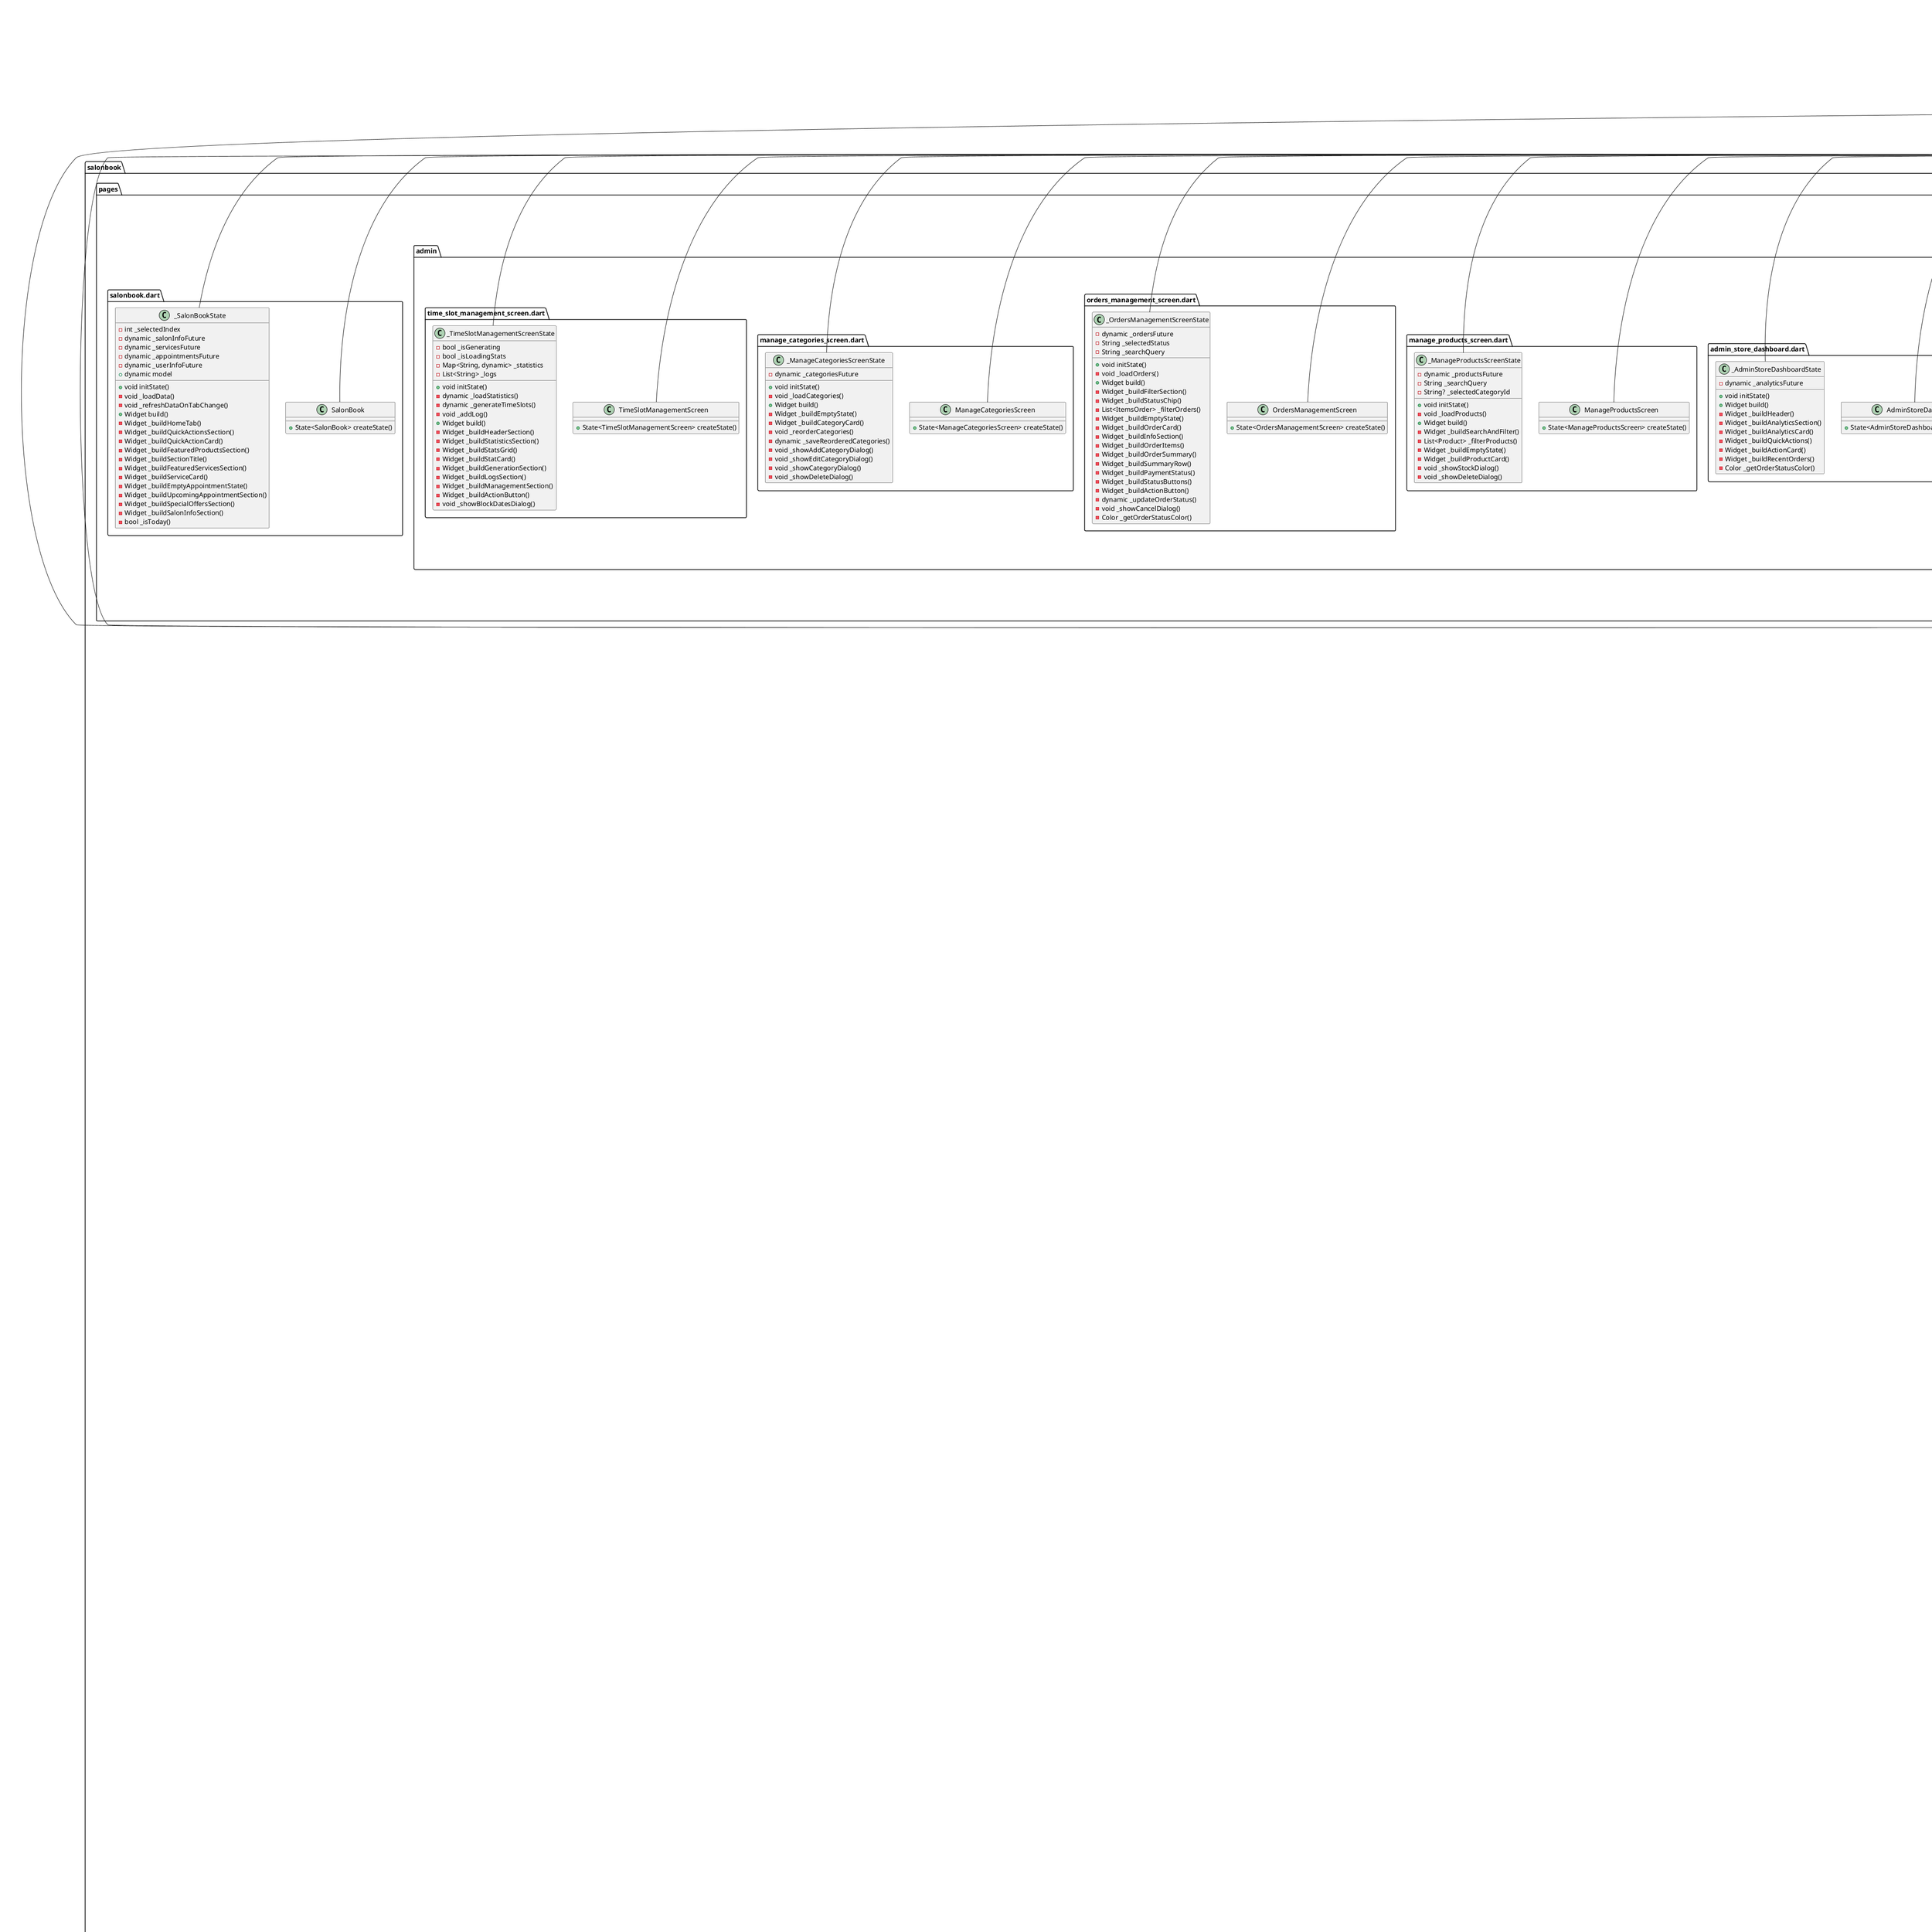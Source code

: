 @startuml
set namespaceSeparator ::

class "salonbook::models::appointment.dart::Appointment" {
  +String id
  +String userId
  +String serviceId
  +DateTime date
  +String timeSlot
  +String status
  +String? notes
  +DateTime createdAt
  +String? userName
  +String? serviceName
  +double? servicePrice
  +int? serviceDuration
  +Map<String, dynamic> toMap()
}

class "salonbook::models::model.dart::Model" {
  +FirebaseFirestore fbStore
  +FirebaseAuth auth
  +PageController pageController
  -bool _isProcessing
  -User? _user
  -String _name
  -String _str
  -List<String> _userInfo
  -List<Service> _services
  -List<Appointment> _userAppointments
  -List<Appointment> _todayAppointments
  -SalonInfo? _salonInfo
  -List<Product> _products
  -List<Category> _categories
  -List<CartItem> _cartItems
  -List<ItemsOrder> _userOrders
  -List<ItemsOrder> _allOrders
  {static} -String _salonOpenTime
  {static} -String _salonCloseTime
  {static} -int _slotDurationMinutes
  {static} -List<int> _operatingDays
  +bool isProcessing
  +String name
  +String str
  +User? user
  +List<String> userInfo
  +List<Service> services
  +List<Appointment> userAppointments
  +List<Appointment> todayAppointments
  +SalonInfo? salonInfo
  +List<Product> products
  +List<Category> categories
  +List<CartItem> cartItems
  +List<ItemsOrder> userOrders
  +List<ItemsOrder> allOrders
  +double cartTotal
  +int cartItemCount
  +void navigateToTab()
  +void dispose()
  +dynamic processingData()
  +dynamic signIn()
  +dynamic register()
  +dynamic cleanVar()
  +dynamic signOut()
  +dynamic resetPassword()
  +void showSnackbar()
  +void hideSnackbar()
  +dynamic addUserInfo()
  +dynamic getUserInfo()
  +dynamic isUserAdmin()
  +dynamic updateUserProfile()
  +dynamic getServices()
  +dynamic getServicesForGender()
  +dynamic getServiceById()
  +dynamic createAppointment()
  -dynamic _updateTimeSlotsAfterBooking()
  +dynamic getUserAppointments()
  +dynamic cancelAppointment()
  -dynamic _updateTimeSlotsAfterCancellation()
  -bool _isToday()
  -bool _isTimeSlotInPast()
  +dynamic getAvailableTimeSlots()
  -dynamic _generateSlotsOnDemand()
  -List<String> _getEmergencyTimeSlots()
  -dynamic _getBookedTimeSlots()
  -List<String> _generateAvailableTimeSlots()
  -DateTime _parseTimeString()
  -String _formatTimeOfDay()
  +dynamic getSalonInfo()
  +dynamic getTodayAppointments()
  +dynamic getAppointmentsByDate()
  +dynamic updateAppointmentStatus()
  +dynamic createAppointmentByAdmin()
  +dynamic addService()
  +dynamic updateService()
  +dynamic toggleServiceStatus()
  -dynamic _processAppointments()
  +dynamic getCategories()
  +dynamic addCategory()
  +dynamic updateCategory()
  +dynamic deleteCategory()
  +dynamic getProducts()
  +dynamic getFeaturedProducts()
  +dynamic getProductById()
  +dynamic addProduct()
  +dynamic updateProduct()
  +dynamic updateProductStock()
  +dynamic toggleProductStatus()
  +void addToCart()
  +void updateCartItemQuantity()
  +void removeFromCart()
  +void clearCart()
  -void _saveCartToLocal()
  +dynamic loadCartFromLocal()
  +dynamic createOrder()
  +dynamic getUserOrders()
  +dynamic getAllOrders()
  +dynamic updateOrderStatus()
  +dynamic updatePaymentStatus()
  +dynamic searchProducts()
  +List<Product> filterProducts()
  +dynamic getStoreAnalytics()
  +dynamic generate3MonthsTimeSlots()
  -dynamic _generateDaySlotsAndStore()
  -List<String> _generateTimeSlotsForDay()
  -bool _canServiceFitInSlot()
  -dynamic _updateTimeSlotsForBooking()
  -List<String> _calculateOccupiedSlots()
  +dynamic blockTimeSlots()
  +dynamic getTimeSlotStatistics()
  +bool canCompleteAppointment()
  +bool canConfirmAppointment()
  +bool canCancelAppointment()
  +bool canMarkAsNoShow()
  +Color getAppointmentStatusColor()
  +String getAppointmentStatusText()
  +DateTime parseAppointmentDateTime()
  +List<String> getAvailableStatusTransitions()
  +String getStatusChangeReason()
}

"salonbook::models::model.dart::Model" o-- "cloud_firestore::cloud_firestore.dart::FirebaseFirestore"
"salonbook::models::model.dart::Model" o-- "firebase_auth::firebase_auth.dart::FirebaseAuth"
"salonbook::models::model.dart::Model" o-- "flutter::src::widgets::page_view.dart::PageController"
"salonbook::models::model.dart::Model" o-- "firebase_auth::firebase_auth.dart::User"
"salonbook::models::model.dart::Model" o-- "salonbook::models::saloninfo.dart::SalonInfo"
"flutter::src::foundation::change_notifier.dart::ChangeNotifier" <|-- "salonbook::models::model.dart::Model"

class "salonbook::models::product.dart::Product" {
  +String id
  +String name
  +String description
  +double price
  +List<String> images
  +String categoryId
  +String categoryName
  +int stockQuantity
  +bool isActive
  +bool isFeatured
  +Map<String, dynamic> specifications
  +DateTime createdAt
  +DateTime updatedAt
  +Map<String, dynamic> toMap()
  +Product copyWith()
}

class "salonbook::models::product.dart::Category" {
  +String id
  +String name
  +String description
  +String? imageUrl
  +bool isActive
  +int sortItemsOrder
  +DateTime createdAt
  +Map<String, dynamic> toMap()
}

class "salonbook::models::product.dart::CartItem" {
  +String productId
  +String productName
  +double price
  +String? imageUrl
  +int quantity
  +int maxStock
  +double totalPrice
  +Map<String, dynamic> toMap()
}

class "salonbook::models::product.dart::ItemsOrder" {
  +String id
  +String userId
  +String userEmail
  +String userName
  +List<OrderItem> items
  +double subtotal
  +double tax
  +double shipping
  +double total
  +String status
  +String paymentStatus
  +String? paymentIntentId
  +Map<String, dynamic> shippingAddress
  +Map<String, dynamic> billingAddress
  +String? notes
  +DateTime createdAt
  +DateTime updatedAt
  +Map<String, dynamic> toMap()
}

class "salonbook::models::product.dart::OrderItem" {
  +String productId
  +String productName
  +double price
  +int quantity
  +String? imageUrl
  +double totalPrice
  +Map<String, dynamic> toMap()
}

class "salonbook::models::saloninfo.dart::SalonInfo" {
  +String name
  +String address
  +String phone
  +String email
  +Map<String, dynamic> openHours
  +String description
  +List<String> images
}

class "salonbook::models::service.dart::Service" {
  +String id
  +String name
  +String description
  +double price
  +int duration
  +String gender
  +String? imageUrl
  +bool isActive
  +Map<String, dynamic> toMap()
}

class "salonbook::pages::admin::add_edit_product_screen.dart::AddEditProductScreen" {
  +Product? product
  +State<AddEditProductScreen> createState()
}

"salonbook::pages::admin::add_edit_product_screen.dart::AddEditProductScreen" o-- "salonbook::models::product.dart::Product"
"flutter::src::widgets::framework.dart::StatefulWidget" <|-- "salonbook::pages::admin::add_edit_product_screen.dart::AddEditProductScreen"

class "salonbook::pages::admin::add_edit_product_screen.dart::_AddEditProductScreenState" {
  -GlobalKey<FormState> _formKey
  -TextEditingController _nameController
  -TextEditingController _descriptionController
  -TextEditingController _priceController
  -TextEditingController _stockController
  -TextEditingController _imageUrlController
  -String? _selectedCategoryId
  -String _selectedCategoryName
  -bool _isFeatured
  -bool _isActive
  -List<String> _imageUrls
  -List<Category> _categories
  -bool _isLoading
  +void initState()
  -dynamic _loadCategories()
  -void _initializeForm()
  +void dispose()
  +Widget build()
  -Widget _buildBasicInfoSection()
  -Widget _buildImagesSection()
  -Widget _buildCategorySection()
  -Widget _buildInventorySection()
  -Widget _buildSettingsSection()
  -Widget _buildSaveButton()
  -dynamic _saveProduct()
  -void _showDeleteDialog()
}

"salonbook::pages::admin::add_edit_product_screen.dart::_AddEditProductScreenState" o-- "flutter::src::widgets::framework.dart::GlobalKey<FormState>"
"salonbook::pages::admin::add_edit_product_screen.dart::_AddEditProductScreenState" o-- "flutter::src::widgets::editable_text.dart::TextEditingController"
"flutter::src::widgets::framework.dart::State" <|-- "salonbook::pages::admin::add_edit_product_screen.dart::_AddEditProductScreenState"

class "salonbook::pages::admin::add_edit_services.dart::AddEditServiceScreen" {
  +Service? service
  +State<AddEditServiceScreen> createState()
}

"salonbook::pages::admin::add_edit_services.dart::AddEditServiceScreen" o-- "salonbook::models::service.dart::Service"
"flutter::src::widgets::framework.dart::StatefulWidget" <|-- "salonbook::pages::admin::add_edit_services.dart::AddEditServiceScreen"

class "salonbook::pages::admin::add_edit_services.dart::_AddEditServiceScreenState" {
  -GlobalKey<FormState> _formKey
  -TextEditingController _nameController
  -TextEditingController _descriptionController
  -TextEditingController _priceController
  -TextEditingController _durationController
  -String _selectedGender
  -bool _isActive
  +void initState()
  +void dispose()
  +Widget build()
}

"salonbook::pages::admin::add_edit_services.dart::_AddEditServiceScreenState" o-- "flutter::src::widgets::framework.dart::GlobalKey<FormState>"
"salonbook::pages::admin::add_edit_services.dart::_AddEditServiceScreenState" o-- "flutter::src::widgets::editable_text.dart::TextEditingController"
"flutter::src::widgets::framework.dart::State" <|-- "salonbook::pages::admin::add_edit_services.dart::_AddEditServiceScreenState"

class "salonbook::pages::admin::admin_calendar.dart::AdminCalendarScreen" {
  +State<AdminCalendarScreen> createState()
}

"flutter::src::widgets::framework.dart::StatefulWidget" <|-- "salonbook::pages::admin::admin_calendar.dart::AdminCalendarScreen"

class "salonbook::pages::admin::admin_calendar.dart::_AdminCalendarScreenState" {
  -DateTime _selectedDay
  -DateTime _focusedDay
  -List<Appointment> _selectedDayAppointments
  -bool _isLoading
  +void initState()
  -dynamic _loadAppointments()
  +Widget build()
  -Widget _buildCalendar()
  -Widget _buildSelectedDateHeader()
  -Widget _buildAppointmentsList()
  -Widget _buildAppointmentCard()
  -Widget _buildStatusBadge()
  -Widget _buildActionButtons()
  -Widget _buildActionButton()
  -Widget _buildNoActionsAvailable()
  -Map<String, dynamic> _getButtonConfig()
  -dynamic _showStatusChangeDialog()
}

"flutter::src::widgets::framework.dart::State" <|-- "salonbook::pages::admin::admin_calendar.dart::_AdminCalendarScreenState"

class "salonbook::pages::admin::admin_create_appointment.dart::AdminCreateAppointmentScreen" {
  +State<AdminCreateAppointmentScreen> createState()
}

"flutter::src::widgets::framework.dart::StatefulWidget" <|-- "salonbook::pages::admin::admin_create_appointment.dart::AdminCreateAppointmentScreen"

class "salonbook::pages::admin::admin_create_appointment.dart::_AdminCreateAppointmentScreenState" {
  -GlobalKey<FormState> _formKey
  -String? _selectedClientEmail
  -Service? _selectedService
  -DateTime _selectedDate
  -String? _selectedTimeSlot
  -TextEditingController _notesController
  -List<Map<String, dynamic>> _clients
  -List<Service> _services
  -List<String> _availableTimeSlots
  -bool _isLoading
  -bool _isLoadingTimeSlots
  +void initState()
  -dynamic _loadInitialData()
  -dynamic _loadClients()
  -dynamic _loadTimeSlots()
  +void dispose()
  +Widget build()
  -Widget _buildSectionTitle()
  -Widget _buildClientDropdown()
  -Widget _buildServiceDropdown()
  -Widget _buildDatePicker()
  -Widget _buildTimeSlotGrid()
  -bool _canCreateAppointment()
  -dynamic _createAppointment()
}

"salonbook::pages::admin::admin_create_appointment.dart::_AdminCreateAppointmentScreenState" o-- "flutter::src::widgets::framework.dart::GlobalKey<FormState>"
"salonbook::pages::admin::admin_create_appointment.dart::_AdminCreateAppointmentScreenState" o-- "salonbook::models::service.dart::Service"
"salonbook::pages::admin::admin_create_appointment.dart::_AdminCreateAppointmentScreenState" o-- "flutter::src::widgets::editable_text.dart::TextEditingController"
"flutter::src::widgets::framework.dart::State" <|-- "salonbook::pages::admin::admin_create_appointment.dart::_AdminCreateAppointmentScreenState"

class "salonbook::pages::admin::admin_dashboard.dart::AdminDashboard" {
  +State<AdminDashboard> createState()
}

"flutter::src::widgets::framework.dart::StatefulWidget" <|-- "salonbook::pages::admin::admin_dashboard.dart::AdminDashboard"

class "salonbook::pages::admin::admin_dashboard.dart::_AdminDashboardState" {
  -TabController _tabController
  -dynamic _appointmentsFuture
  -dynamic _analyticsFuture
  +void initState()
  -void _loadData()
  +void dispose()
  +Widget build()
  -Widget _buildFloatingActionButton()
  -void _showStoreQuickActions()
  -Widget _buildAppointmentsTab()
  -Widget _buildStoreTab()
  -Widget _buildTodayHeader()
  -Widget _buildStoreHeader()
  -Widget _buildAppointmentStats()
  -Widget _buildStoreStats()
  -Widget _buildStatCard()
  -Widget _buildQuickActionsGrid()
  -Widget _buildActionCard()
  -Widget _buildTodayAppointments()
  -Widget _buildRecentOrders()
  -Widget _buildAppointmentCard()
  -Map<String, dynamic> _getQuickActionConfig()
  -String _getWaitMessage()
  -String _getTimeUntil()
  -dynamic _quickUpdateStatus()
  -Color _getAppointmentStatusColor()
  -Color _getOrderStatusColor()
}

"salonbook::pages::admin::admin_dashboard.dart::_AdminDashboardState" o-- "flutter::src::material::tab_controller.dart::TabController"
"flutter::src::widgets::framework.dart::State" <|-- "salonbook::pages::admin::admin_dashboard.dart::_AdminDashboardState"
"flutter::src::widgets::ticker_provider.dart::SingleTickerProviderStateMixin" <|-- "salonbook::pages::admin::admin_dashboard.dart::_AdminDashboardState"

class "salonbook::pages::admin::admin_services_screen.dart::AdminServicesScreen" {
  +State<AdminServicesScreen> createState()
}

"flutter::src::widgets::framework.dart::StatefulWidget" <|-- "salonbook::pages::admin::admin_services_screen.dart::AdminServicesScreen"

class "salonbook::pages::admin::admin_services_screen.dart::_AdminServicesScreenState" {
  -dynamic _servicesFuture
  +void initState()
  +Widget build()
  -Widget _buildServiceCard()
}

"flutter::src::widgets::framework.dart::State" <|-- "salonbook::pages::admin::admin_services_screen.dart::_AdminServicesScreenState"

class "salonbook::pages::admin::admin_store_dashboard.dart::AdminStoreDashboard" {
  +State<AdminStoreDashboard> createState()
}

"flutter::src::widgets::framework.dart::StatefulWidget" <|-- "salonbook::pages::admin::admin_store_dashboard.dart::AdminStoreDashboard"

class "salonbook::pages::admin::admin_store_dashboard.dart::_AdminStoreDashboardState" {
  -dynamic _analyticsFuture
  +void initState()
  +Widget build()
  -Widget _buildHeader()
  -Widget _buildAnalyticsSection()
  -Widget _buildAnalyticsCard()
  -Widget _buildQuickActions()
  -Widget _buildActionCard()
  -Widget _buildRecentOrders()
  -Color _getOrderStatusColor()
}

"flutter::src::widgets::framework.dart::State" <|-- "salonbook::pages::admin::admin_store_dashboard.dart::_AdminStoreDashboardState"

class "salonbook::pages::admin::manage_products_screen.dart::ManageProductsScreen" {
  +State<ManageProductsScreen> createState()
}

"flutter::src::widgets::framework.dart::StatefulWidget" <|-- "salonbook::pages::admin::manage_products_screen.dart::ManageProductsScreen"

class "salonbook::pages::admin::manage_products_screen.dart::_ManageProductsScreenState" {
  -dynamic _productsFuture
  -String _searchQuery
  -String? _selectedCategoryId
  +void initState()
  -void _loadProducts()
  +Widget build()
  -Widget _buildSearchAndFilter()
  -List<Product> _filterProducts()
  -Widget _buildEmptyState()
  -Widget _buildProductCard()
  -void _showStockDialog()
  -void _showDeleteDialog()
}

"flutter::src::widgets::framework.dart::State" <|-- "salonbook::pages::admin::manage_products_screen.dart::_ManageProductsScreenState"

class "salonbook::pages::admin::orders_management_screen.dart::OrdersManagementScreen" {
  +State<OrdersManagementScreen> createState()
}

"flutter::src::widgets::framework.dart::StatefulWidget" <|-- "salonbook::pages::admin::orders_management_screen.dart::OrdersManagementScreen"

class "salonbook::pages::admin::orders_management_screen.dart::_OrdersManagementScreenState" {
  -dynamic _ordersFuture
  -String _selectedStatus
  -String _searchQuery
  +void initState()
  -void _loadOrders()
  +Widget build()
  -Widget _buildFilterSection()
  -Widget _buildStatusChip()
  -List<ItemsOrder> _filterOrders()
  -Widget _buildEmptyState()
  -Widget _buildOrderCard()
  -Widget _buildInfoSection()
  -Widget _buildOrderItems()
  -Widget _buildOrderSummary()
  -Widget _buildSummaryRow()
  -Widget _buildPaymentStatus()
  -Widget _buildStatusButtons()
  -Widget _buildActionButton()
  -dynamic _updateOrderStatus()
  -void _showCancelDialog()
  -Color _getOrderStatusColor()
}

"flutter::src::widgets::framework.dart::State" <|-- "salonbook::pages::admin::orders_management_screen.dart::_OrdersManagementScreenState"

class "salonbook::pages::admin::manage_categories_screen.dart::ManageCategoriesScreen" {
  +State<ManageCategoriesScreen> createState()
}

"flutter::src::widgets::framework.dart::StatefulWidget" <|-- "salonbook::pages::admin::manage_categories_screen.dart::ManageCategoriesScreen"

class "salonbook::pages::admin::manage_categories_screen.dart::_ManageCategoriesScreenState" {
  -dynamic _categoriesFuture
  +void initState()
  -void _loadCategories()
  +Widget build()
  -Widget _buildEmptyState()
  -Widget _buildCategoryCard()
  -void _reorderCategories()
  -dynamic _saveReorderedCategories()
  -void _showAddCategoryDialog()
  -void _showEditCategoryDialog()
  -void _showCategoryDialog()
  -void _showDeleteDialog()
}

"flutter::src::widgets::framework.dart::State" <|-- "salonbook::pages::admin::manage_categories_screen.dart::_ManageCategoriesScreenState"

class "salonbook::pages::admin::time_slot_management_screen.dart::TimeSlotManagementScreen" {
  +State<TimeSlotManagementScreen> createState()
}

"flutter::src::widgets::framework.dart::StatefulWidget" <|-- "salonbook::pages::admin::time_slot_management_screen.dart::TimeSlotManagementScreen"

class "salonbook::pages::admin::time_slot_management_screen.dart::_TimeSlotManagementScreenState" {
  -bool _isGenerating
  -bool _isLoadingStats
  -Map<String, dynamic> _statistics
  -List<String> _logs
  +void initState()
  -dynamic _loadStatistics()
  -dynamic _generateTimeSlots()
  -void _addLog()
  +Widget build()
  -Widget _buildHeaderSection()
  -Widget _buildStatisticsSection()
  -Widget _buildStatsGrid()
  -Widget _buildStatCard()
  -Widget _buildGenerationSection()
  -Widget _buildLogsSection()
  -Widget _buildManagementSection()
  -Widget _buildActionButton()
  -void _showBlockDatesDialog()
}

"flutter::src::widgets::framework.dart::State" <|-- "salonbook::pages::admin::time_slot_management_screen.dart::_TimeSlotManagementScreenState"

class "salonbook::pages::auth::auth_check.dart::AuthCheck" {
  +Widget build()
}

"flutter::src::widgets::framework.dart::StatelessWidget" <|-- "salonbook::pages::auth::auth_check.dart::AuthCheck"

class "salonbook::pages::auth::login.dart::Login" {
  +AdaptiveThemeMode? savedThemeMode
  -GlobalKey<FormState> _formKey
  -TextEditingController _emailTextController
  -TextEditingController _passwordTextController
  -FocusNode _focusEmail
  -FocusNode _focusPassword
  +Widget build()
}

"salonbook::pages::auth::login.dart::Login" o-- "adaptive_theme::src::adaptive_theme_mode.dart::AdaptiveThemeMode"
"salonbook::pages::auth::login.dart::Login" o-- "flutter::src::widgets::framework.dart::GlobalKey<FormState>"
"salonbook::pages::auth::login.dart::Login" o-- "flutter::src::widgets::editable_text.dart::TextEditingController"
"salonbook::pages::auth::login.dart::Login" o-- "flutter::src::widgets::focus_manager.dart::FocusNode"
"flutter::src::widgets::framework.dart::StatelessWidget" <|-- "salonbook::pages::auth::login.dart::Login"

class "salonbook::pages::auth::recover_account.dart::RecoverAccount" {
  -GlobalKey<FormState> _formKey
  -TextEditingController _emailTextController
  -FocusNode _focusEmail
  +Widget build()
}

"salonbook::pages::auth::recover_account.dart::RecoverAccount" o-- "flutter::src::widgets::framework.dart::GlobalKey<FormState>"
"salonbook::pages::auth::recover_account.dart::RecoverAccount" o-- "flutter::src::widgets::editable_text.dart::TextEditingController"
"salonbook::pages::auth::recover_account.dart::RecoverAccount" o-- "flutter::src::widgets::focus_manager.dart::FocusNode"
"flutter::src::widgets::framework.dart::StatelessWidget" <|-- "salonbook::pages::auth::recover_account.dart::RecoverAccount"

class "salonbook::pages::auth::register.dart::Register" {
  +State<Register> createState()
}

"flutter::src::widgets::framework.dart::StatefulWidget" <|-- "salonbook::pages::auth::register.dart::Register"

class "salonbook::pages::auth::register.dart::_RegisterState" {
  -GlobalKey<FormState> _formKey
  -TextEditingController _nameTextController
  -TextEditingController _emailTextController
  -TextEditingController _passwordTextController
  -TextEditingController _phoneNumberTextController
  -FocusNode _focusName
  -FocusNode _focusEmail
  -FocusNode _focusPassword
  -FocusNode _focusPhoneNumber
  -String _selectedGender
  +Widget build()
  +void dispose()
}

"salonbook::pages::auth::register.dart::_RegisterState" o-- "flutter::src::widgets::framework.dart::GlobalKey<FormState>"
"salonbook::pages::auth::register.dart::_RegisterState" o-- "flutter::src::widgets::editable_text.dart::TextEditingController"
"salonbook::pages::auth::register.dart::_RegisterState" o-- "flutter::src::widgets::focus_manager.dart::FocusNode"
"flutter::src::widgets::framework.dart::State" <|-- "salonbook::pages::auth::register.dart::_RegisterState"

class "salonbook::pages::client::appointment.dart::AppointmentsScreen" {
  +State<AppointmentsScreen> createState()
}

"flutter::src::widgets::framework.dart::StatefulWidget" <|-- "salonbook::pages::client::appointment.dart::AppointmentsScreen"

class "salonbook::pages::client::appointment.dart::_AppointmentsScreenState" {
  -dynamic _appointmentsFuture
  +void initState()
  +Widget build()
  -Widget _buildAppointmentsList()
  -Widget _buildEmptyState()
  -Widget _buildAppointmentCard()
  -Color _getStatusColor()
  -String _getStatusText()
  -void _showCancelDialog()
}

"flutter::src::widgets::framework.dart::State" <|-- "salonbook::pages::client::appointment.dart::_AppointmentsScreenState"

class "salonbook::pages::client::appointment_confirmation.dart::AppointmentConfirmationScreen" {
  +Service service
  +DateTime date
  +String timeSlot
  +Widget build()
  -Widget _buildSuccessIcon()
  -Widget _buildAppointmentDetails()
  -Widget _buildDetailRow()
  -Widget _buildButtons()
}

"salonbook::pages::client::appointment_confirmation.dart::AppointmentConfirmationScreen" o-- "salonbook::models::service.dart::Service"
"flutter::src::widgets::framework.dart::StatelessWidget" <|-- "salonbook::pages::client::appointment_confirmation.dart::AppointmentConfirmationScreen"

class "salonbook::pages::client::cart_screen.dart::CartScreen" {
  +State<CartScreen> createState()
}

"flutter::src::widgets::framework.dart::StatefulWidget" <|-- "salonbook::pages::client::cart_screen.dart::CartScreen"

class "salonbook::pages::client::cart_screen.dart::_CartScreenState" {
  +Widget build()
  -Widget _buildEmptyCart()
  -Widget _buildCartItem()
  -Widget _buildCartSummary()
  -Widget _buildSummaryRow()
  -void _showRemoveItemDialog()
  -void _showClearCartDialog()
}

"flutter::src::widgets::framework.dart::State" <|-- "salonbook::pages::client::cart_screen.dart::_CartScreenState"

class "salonbook::pages::client::checkout_screen.dart::CheckoutScreen" {
  +double subtotal
  +double tax
  +double shipping
  +double total
  +State<CheckoutScreen> createState()
}

"flutter::src::widgets::framework.dart::StatefulWidget" <|-- "salonbook::pages::client::checkout_screen.dart::CheckoutScreen"

class "salonbook::pages::client::checkout_screen.dart::_CheckoutScreenState" {
  -GlobalKey<FormState> _formKey
  -PageController _pageController
  -TextEditingController _shippingNameController
  -TextEditingController _shippingAddressController
  -TextEditingController _shippingCityController
  -TextEditingController _shippingStateController
  -TextEditingController _shippingZipController
  -TextEditingController _shippingPhoneController
  -TextEditingController _billingNameController
  -TextEditingController _billingAddressController
  -TextEditingController _billingCityController
  -TextEditingController _billingStateController
  -TextEditingController _billingZipController
  -TextEditingController _cardNumberController
  -TextEditingController _expiryController
  -TextEditingController _cvvController
  -TextEditingController _cardNameController
  -TextEditingController _notesController
  -bool _sameBillingAddress
  -bool _isProcessingPayment
  -int _currentStep
  +void initState()
  -dynamic _loadUserInfo()
  +void dispose()
  +Widget build()
  -Widget _buildProgressIndicator()
  -Widget _buildStepIndicator()
  -Widget _buildShippingAddressStep()
  -Widget _buildBillingAddressFields()
  -Widget _buildPaymentStep()
  -Widget _buildReviewStep()
  -Widget _buildSummaryRow()
  -Widget _buildBottomBar()
  -void _copyShippingToBilling()
  -dynamic _handleNextStep()
  -dynamic _placeOrder()
}

"salonbook::pages::client::checkout_screen.dart::_CheckoutScreenState" o-- "flutter::src::widgets::framework.dart::GlobalKey<FormState>"
"salonbook::pages::client::checkout_screen.dart::_CheckoutScreenState" o-- "flutter::src::widgets::page_view.dart::PageController"
"salonbook::pages::client::checkout_screen.dart::_CheckoutScreenState" o-- "flutter::src::widgets::editable_text.dart::TextEditingController"
"flutter::src::widgets::framework.dart::State" <|-- "salonbook::pages::client::checkout_screen.dart::_CheckoutScreenState"

class "salonbook::pages::client::date_selection.dart::DateSelectionScreen" {
  +Service service
  +State<DateSelectionScreen> createState()
}

"salonbook::pages::client::date_selection.dart::DateSelectionScreen" o-- "salonbook::models::service.dart::Service"
"flutter::src::widgets::framework.dart::StatefulWidget" <|-- "salonbook::pages::client::date_selection.dart::DateSelectionScreen"

class "salonbook::pages::client::date_selection.dart::_DateSelectionScreenState" {
  -DateTime _selectedDate
  -DateTime _focusedDay
  -SalonInfo? _salonInfo
  -bool _isLoading
  +void initState()
  -DateTime _getValidFutureDate()
  -dynamic _loadSalonInfo()
  -bool _isDateAvailable()
  +Widget build()
  -Widget _buildServiceHeader()
  -Widget _buildCalendar()
  -Widget _buildContinueButton()
}

"salonbook::pages::client::date_selection.dart::_DateSelectionScreenState" o-- "salonbook::models::saloninfo.dart::SalonInfo"
"flutter::src::widgets::framework.dart::State" <|-- "salonbook::pages::client::date_selection.dart::_DateSelectionScreenState"

class "salonbook::pages::client::product_details_screen.dart::ProductDetailScreen" {
  +Product product
  +State<ProductDetailScreen> createState()
}

"salonbook::pages::client::product_details_screen.dart::ProductDetailScreen" o-- "salonbook::models::product.dart::Product"
"flutter::src::widgets::framework.dart::StatefulWidget" <|-- "salonbook::pages::client::product_details_screen.dart::ProductDetailScreen"

class "salonbook::pages::client::product_details_screen.dart::_ProductDetailScreenState" {
  -int _quantity
  -int _currentImageIndex
  -PageController _pageController
  +void dispose()
  +Widget build()
  -Widget _buildAppBar()
  -Widget _buildImageCarousel()
  -Widget _buildProductInfo()
  -Widget _buildQuantitySelector()
  -Widget _buildDescription()
  -Widget _buildSpecifications()
  -Widget _buildStockInfo()
  -Widget _buildBottomBar()
}

"salonbook::pages::client::product_details_screen.dart::_ProductDetailScreenState" o-- "flutter::src::widgets::page_view.dart::PageController"
"flutter::src::widgets::framework.dart::State" <|-- "salonbook::pages::client::product_details_screen.dart::_ProductDetailScreenState"

class "salonbook::pages::client::profile.dart::ProfileScreen" {
  +State<ProfileScreen> createState()
}

"flutter::src::widgets::framework.dart::StatefulWidget" <|-- "salonbook::pages::client::profile.dart::ProfileScreen"

class "salonbook::pages::client::profile.dart::_ProfileScreenState" {
  -dynamic _userInfoFuture
  +void initState()
  +Widget build()
  -Widget _buildProfileHeader()
  -Widget _buildProfileInfo()
  -Widget _buildInfoRow()
  -Widget _buildSignOutButton()
}

"flutter::src::widgets::framework.dart::State" <|-- "salonbook::pages::client::profile.dart::_ProfileScreenState"

class "salonbook::pages::client::service_selection.dart::ServiceSelectionScreen" {
  +Service? initialSelectedService
  +State<ServiceSelectionScreen> createState()
}

"salonbook::pages::client::service_selection.dart::ServiceSelectionScreen" o-- "salonbook::models::service.dart::Service"
"flutter::src::widgets::framework.dart::StatefulWidget" <|-- "salonbook::pages::client::service_selection.dart::ServiceSelectionScreen"

class "salonbook::pages::client::service_selection.dart::_ServiceSelectionScreenState" {
  -dynamic _servicesFuture
  +void initState()
  +Widget build()
}

"flutter::src::widgets::framework.dart::State" <|-- "salonbook::pages::client::service_selection.dart::_ServiceSelectionScreenState"

class "salonbook::pages::client::service_selection.dart::ServiceCard" {
  +Service service
  +void Function() onTap
  +Widget build()
}

"salonbook::pages::client::service_selection.dart::ServiceCard" o-- "salonbook::models::service.dart::Service"
"salonbook::pages::client::service_selection.dart::ServiceCard" o-- "dart::ui::void Function()"
"flutter::src::widgets::framework.dart::StatelessWidget" <|-- "salonbook::pages::client::service_selection.dart::ServiceCard"

class "salonbook::pages::client::store_screen.dart::StoreScreen" {
  +State<StoreScreen> createState()
}

"flutter::src::widgets::framework.dart::StatefulWidget" <|-- "salonbook::pages::client::store_screen.dart::StoreScreen"

class "salonbook::pages::client::store_screen.dart::_StoreScreenState" {
  -dynamic _productsFuture
  -dynamic _categoriesFuture
  -dynamic _featuredProductsFuture
  -String? _selectedCategoryId
  +void initState()
  -void _loadData()
  +Widget build()
  -Widget _buildAppBar()
  -Widget _buildFeaturedSection()
  -Widget _buildFeaturedProductCard()
  -Widget _buildCategoriesSection()
  -Widget _buildCategoryChip()
  -Widget _buildProductsSection()
  -Widget _buildProductCard()
  -Widget _buildEmptyState()
}

"flutter::src::widgets::framework.dart::State" <|-- "salonbook::pages::client::store_screen.dart::_StoreScreenState"

class "salonbook::pages::client::time_selection.dart::TimeSelectionScreen" {
  +Service service
  +DateTime selectedDate
  +State<TimeSelectionScreen> createState()
}

"salonbook::pages::client::time_selection.dart::TimeSelectionScreen" o-- "salonbook::models::service.dart::Service"
"flutter::src::widgets::framework.dart::StatefulWidget" <|-- "salonbook::pages::client::time_selection.dart::TimeSelectionScreen"

class "salonbook::pages::client::time_selection.dart::_TimeSelectionScreenState" {
  -String? _selectedTimeSlot
  -bool _isLoading
  -List<String> _availableTimeSlots
  +void initState()
  -dynamic _loadTimeSlots()
  -bool _isToday()
  -bool _isTooLateToday()
  +Widget build()
  -Widget _buildServiceAndDateHeader()
  -Widget _buildNoTimeSlotsAvailable()
  -Widget _buildTimeSlotGrid()
  -Widget _buildBookButton()
  -dynamic _bookAppointment()
}

"flutter::src::widgets::framework.dart::State" <|-- "salonbook::pages::client::time_selection.dart::_TimeSelectionScreenState"

class "salonbook::pages::client::orders_confirmation_screen.dart::OrderConfirmationScreen" {
  +String orderId
  +double total
  +State<OrderConfirmationScreen> createState()
}

"flutter::src::widgets::framework.dart::StatefulWidget" <|-- "salonbook::pages::client::orders_confirmation_screen.dart::OrderConfirmationScreen"

class "salonbook::pages::client::orders_confirmation_screen.dart::_OrderConfirmationScreenState" {
  -ConfettiController _confettiController
  -AnimationController _scaleController
  -Animation<double> _scaleAnimation
  +void initState()
  +void dispose()
  +Widget build()
  -Widget _buildSuccessSection()
  -Widget _buildOrderDetails()
  -Widget _buildDetailRow()
  -Widget _buildActionButtons()
  -void _showRatingDialog()
}

"salonbook::pages::client::orders_confirmation_screen.dart::_OrderConfirmationScreenState" o-- "confetti::src::confetti.dart::ConfettiController"
"salonbook::pages::client::orders_confirmation_screen.dart::_OrderConfirmationScreenState" o-- "flutter::src::animation::animation_controller.dart::AnimationController"
"salonbook::pages::client::orders_confirmation_screen.dart::_OrderConfirmationScreenState" o-- "flutter::src::animation::animation.dart::Animation<double>"
"flutter::src::widgets::framework.dart::State" <|-- "salonbook::pages::client::orders_confirmation_screen.dart::_OrderConfirmationScreenState"
"flutter::src::widgets::ticker_provider.dart::TickerProviderStateMixin" <|-- "salonbook::pages::client::orders_confirmation_screen.dart::_OrderConfirmationScreenState"

class "salonbook::pages::client::search_products_screen.dart::SearchProductsScreen" {
  +State<SearchProductsScreen> createState()
}

"flutter::src::widgets::framework.dart::StatefulWidget" <|-- "salonbook::pages::client::search_products_screen.dart::SearchProductsScreen"

class "salonbook::pages::client::search_products_screen.dart::_SearchProductsScreenState" {
  -TextEditingController _searchController
  -FocusNode _focusNode
  -List<Product> _searchResults
  -List<String> _recentSearches
  -bool _isSearching
  -bool _showFilters
  -double _minPrice
  -double _maxPrice
  -String? _selectedCategoryId
  -bool _inStockOnly
  -String _sortBy
  +void initState()
  +void dispose()
  -void _loadRecentSearches()
  -dynamic _performSearch()
  -List<Product> _applyFilters()
  -List<Product> _applySorting()
  -void _addToRecentSearches()
  +Widget build()
  -Widget _buildSearchBar()
  -Widget _buildFiltersSection()
  -Widget _buildRecentSearches()
  -Widget _buildLoadingState()
  -Widget _buildNoResults()
  -Widget _buildSearchResults()
  -Widget _buildProductCard()
}

"salonbook::pages::client::search_products_screen.dart::_SearchProductsScreenState" o-- "flutter::src::widgets::editable_text.dart::TextEditingController"
"salonbook::pages::client::search_products_screen.dart::_SearchProductsScreenState" o-- "flutter::src::widgets::focus_manager.dart::FocusNode"
"flutter::src::widgets::framework.dart::State" <|-- "salonbook::pages::client::search_products_screen.dart::_SearchProductsScreenState"

class "salonbook::pages::client::edit_profile.dart::EditProfileScreen" {
  +State<EditProfileScreen> createState()
}

"flutter::src::widgets::framework.dart::StatefulWidget" <|-- "salonbook::pages::client::edit_profile.dart::EditProfileScreen"

class "salonbook::pages::client::edit_profile.dart::_EditProfileScreenState" {
  -GlobalKey<FormState> _formKey
  -TextEditingController _nameController
  -TextEditingController _phoneController
  -String _selectedGender
  -bool _isLoading
  +void initState()
  -dynamic _loadUserInfo()
  +void dispose()
  +Widget build()
}

"salonbook::pages::client::edit_profile.dart::_EditProfileScreenState" o-- "flutter::src::widgets::framework.dart::GlobalKey<FormState>"
"salonbook::pages::client::edit_profile.dart::_EditProfileScreenState" o-- "flutter::src::widgets::editable_text.dart::TextEditingController"
"flutter::src::widgets::framework.dart::State" <|-- "salonbook::pages::client::edit_profile.dart::_EditProfileScreenState"

class "salonbook::pages::client::my_orders_screen.dart::MyOrdersScreen" {
  +State<MyOrdersScreen> createState()
}

"flutter::src::widgets::framework.dart::StatefulWidget" <|-- "salonbook::pages::client::my_orders_screen.dart::MyOrdersScreen"

class "salonbook::pages::client::my_orders_screen.dart::_MyOrdersScreenState" {
  -dynamic _ordersFuture
  +void initState()
  -void _loadOrders()
  +Widget build()
  -Widget _buildEmptyState()
  -Widget _buildOrderCard()
  -Widget _buildOrderItems()
  -Widget _buildOrderSummary()
  -Widget _buildSummaryRow()
  -Widget _buildShippingInfo()
  -Widget _buildPaymentStatus()
  -Widget _buildOrderTracking()
  -Widget _buildActionButtons()
  -void _showCancelDialog()
  -void _reorderItems()
  -void _contactSupport()
  -void _downloadReceipt()
  -Color _getOrderStatusColor()
  -String _getOrderStatusText()
}

"flutter::src::widgets::framework.dart::State" <|-- "salonbook::pages::client::my_orders_screen.dart::_MyOrdersScreenState"

class "salonbook::pages::auth_page.dart::LoginRegister" {
  +AdaptiveThemeMode? savedThemeMode
  +Widget build()
}

"salonbook::pages::auth_page.dart::LoginRegister" o-- "adaptive_theme::src::adaptive_theme_mode.dart::AdaptiveThemeMode"
"flutter::src::widgets::framework.dart::StatelessWidget" <|-- "salonbook::pages::auth_page.dart::LoginRegister"

class "salonbook::pages::salonbook.dart::SalonBook" {
  +State<SalonBook> createState()
}

"flutter::src::widgets::framework.dart::StatefulWidget" <|-- "salonbook::pages::salonbook.dart::SalonBook"

class "salonbook::pages::salonbook.dart::_SalonBookState" {
  -int _selectedIndex
  -dynamic _salonInfoFuture
  -dynamic _servicesFuture
  -dynamic _appointmentsFuture
  -dynamic _userInfoFuture
  +dynamic model
  +void initState()
  -void _loadData()
  -void _refreshDataOnTabChange()
  +Widget build()
  -Widget _buildHomeTab()
  -Widget _buildQuickActionsSection()
  -Widget _buildQuickActionCard()
  -Widget _buildFeaturedProductsSection()
  -Widget _buildSectionTitle()
  -Widget _buildFeaturedServicesSection()
  -Widget _buildServiceCard()
  -Widget _buildEmptyAppointmentState()
  -Widget _buildUpcomingAppointmentSection()
  -Widget _buildSpecialOffersSection()
  -Widget _buildSalonInfoSection()
  -bool _isToday()
}

"flutter::src::widgets::framework.dart::State" <|-- "salonbook::pages::salonbook.dart::_SalonBookState"

class "salonbook::resources::validator.dart::Validator" {
  {static} +String? validateName()
  {static} +String? validateEmail()
  {static} +String? validatePassword()
  {static} +String? validatePhoneNumber()
}

class "salonbook::resources::firebase_options.dart::DefaultFirebaseOptions" {
  {static} +FirebaseOptions android
  {static} +FirebaseOptions ios
  {static} +FirebaseOptions currentPlatform
}

"salonbook::resources::firebase_options.dart::DefaultFirebaseOptions" o-- "firebase_core_platform_interface::firebase_core_platform_interface.dart::FirebaseOptions"

class "salonbook::widgets::custom_modal_bottom_sheet.dart::CustomBottomSheet" {
  +List<Widget> listChild
  +Color? backgroundColor
  +double borderRadius
  +EdgeInsetsGeometry padding
  +Widget build()
}

"salonbook::widgets::custom_modal_bottom_sheet.dart::CustomBottomSheet" o-- "dart::ui::Color"
"salonbook::widgets::custom_modal_bottom_sheet.dart::CustomBottomSheet" o-- "flutter::src::painting::edge_insets.dart::EdgeInsetsGeometry"
"flutter::src::widgets::framework.dart::StatelessWidget" <|-- "salonbook::widgets::custom_modal_bottom_sheet.dart::CustomBottomSheet"

class "salonbook::widgets::modal_bottom_list_item.dart::ModalBottomListItem" {
  +Widget leading
  +Widget title
  +void Function() onPressed
  +Color? backgroundColor
  +Color? hoverColor
  +double borderRadius
  +Widget build()
}

"salonbook::widgets::modal_bottom_list_item.dart::ModalBottomListItem" o-- "flutter::src::widgets::framework.dart::Widget"
"salonbook::widgets::modal_bottom_list_item.dart::ModalBottomListItem" o-- "dart::ui::void Function()"
"salonbook::widgets::modal_bottom_list_item.dart::ModalBottomListItem" o-- "dart::ui::Color"
"flutter::src::widgets::framework.dart::StatelessWidget" <|-- "salonbook::widgets::modal_bottom_list_item.dart::ModalBottomListItem"

class "salonbook::main.dart::Init" {
  +AdaptiveThemeMode? savedThemeMode
  +Widget build()
}

"salonbook::main.dart::Init" o-- "adaptive_theme::src::adaptive_theme_mode.dart::AdaptiveThemeMode"
"flutter::src::widgets::framework.dart::StatelessWidget" <|-- "salonbook::main.dart::Init"


@enduml

